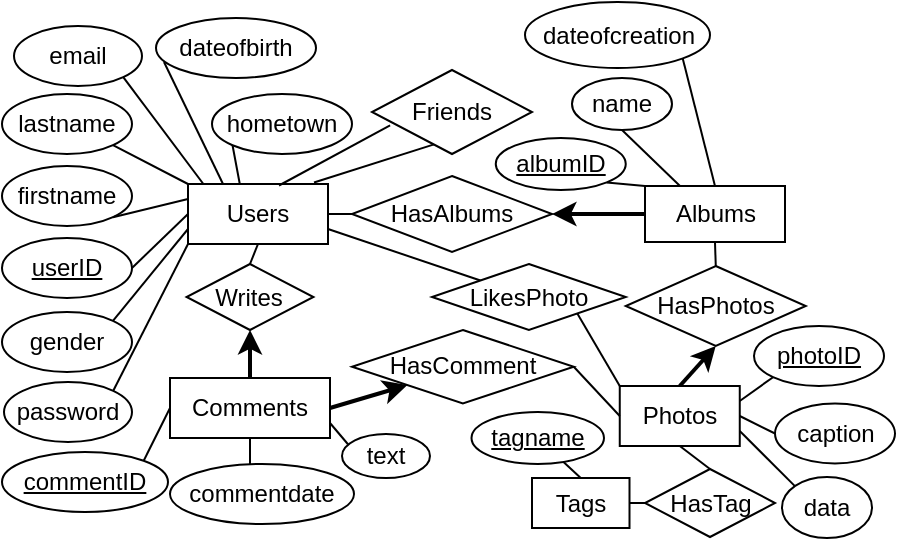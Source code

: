 <mxfile version="19.0.3" type="github">
  <diagram id="R2lEEEUBdFMjLlhIrx00" name="Page-1">
    <mxGraphModel dx="806" dy="538" grid="1" gridSize="10" guides="1" tooltips="1" connect="1" arrows="1" fold="1" page="1" pageScale="1" pageWidth="850" pageHeight="1100" math="0" shadow="0" extFonts="Permanent Marker^https://fonts.googleapis.com/css?family=Permanent+Marker">
      <root>
        <mxCell id="0" />
        <mxCell id="1" parent="0" />
        <mxCell id="bttaewJcuUnb8oC3wjJb-2" value="Users" style="whiteSpace=wrap;html=1;align=center;" parent="1" vertex="1">
          <mxGeometry x="123" y="121" width="70" height="30" as="geometry" />
        </mxCell>
        <mxCell id="bttaewJcuUnb8oC3wjJb-3" value="userID" style="ellipse;whiteSpace=wrap;html=1;align=center;fontStyle=4;" parent="1" vertex="1">
          <mxGeometry x="30" y="148" width="65" height="30" as="geometry" />
        </mxCell>
        <mxCell id="bttaewJcuUnb8oC3wjJb-4" value="firstname" style="ellipse;whiteSpace=wrap;html=1;align=center;" parent="1" vertex="1">
          <mxGeometry x="30" y="112" width="65" height="30" as="geometry" />
        </mxCell>
        <mxCell id="bttaewJcuUnb8oC3wjJb-11" value="lastname" style="ellipse;whiteSpace=wrap;html=1;align=center;" parent="1" vertex="1">
          <mxGeometry x="30" y="76" width="65" height="30" as="geometry" />
        </mxCell>
        <mxCell id="bttaewJcuUnb8oC3wjJb-12" value="email" style="ellipse;whiteSpace=wrap;html=1;align=center;" parent="1" vertex="1">
          <mxGeometry x="36" y="42" width="64" height="30" as="geometry" />
        </mxCell>
        <mxCell id="bttaewJcuUnb8oC3wjJb-15" value="dateofbirth" style="ellipse;whiteSpace=wrap;html=1;align=center;" parent="1" vertex="1">
          <mxGeometry x="107" y="38" width="80" height="30" as="geometry" />
        </mxCell>
        <mxCell id="bttaewJcuUnb8oC3wjJb-16" value="hometown" style="ellipse;whiteSpace=wrap;html=1;align=center;" parent="1" vertex="1">
          <mxGeometry x="135" y="76" width="70" height="30" as="geometry" />
        </mxCell>
        <mxCell id="bttaewJcuUnb8oC3wjJb-17" value="gender" style="ellipse;whiteSpace=wrap;html=1;align=center;" parent="1" vertex="1">
          <mxGeometry x="30" y="185" width="65" height="30" as="geometry" />
        </mxCell>
        <mxCell id="bttaewJcuUnb8oC3wjJb-18" value="password" style="ellipse;whiteSpace=wrap;html=1;align=center;" parent="1" vertex="1">
          <mxGeometry x="31" y="220" width="64" height="30" as="geometry" />
        </mxCell>
        <mxCell id="bttaewJcuUnb8oC3wjJb-19" value="" style="endArrow=none;html=1;rounded=0;exitX=1;exitY=0.5;exitDx=0;exitDy=0;entryX=0;entryY=0.5;entryDx=0;entryDy=0;" parent="1" source="bttaewJcuUnb8oC3wjJb-3" target="bttaewJcuUnb8oC3wjJb-2" edge="1">
          <mxGeometry relative="1" as="geometry">
            <mxPoint x="135" y="208" as="sourcePoint" />
            <mxPoint x="185" y="173" as="targetPoint" />
          </mxGeometry>
        </mxCell>
        <mxCell id="bttaewJcuUnb8oC3wjJb-22" value="" style="endArrow=none;html=1;rounded=0;strokeColor=default;exitX=0;exitY=1;exitDx=0;exitDy=0;entryX=0.37;entryY=0;entryDx=0;entryDy=0;entryPerimeter=0;" parent="1" source="bttaewJcuUnb8oC3wjJb-16" target="bttaewJcuUnb8oC3wjJb-2" edge="1">
          <mxGeometry relative="1" as="geometry">
            <mxPoint x="285" y="308" as="sourcePoint" />
            <mxPoint x="445" y="308" as="targetPoint" />
          </mxGeometry>
        </mxCell>
        <mxCell id="bttaewJcuUnb8oC3wjJb-23" value="" style="endArrow=none;html=1;rounded=0;strokeColor=default;exitX=0.05;exitY=0.733;exitDx=0;exitDy=0;entryX=0.25;entryY=0;entryDx=0;entryDy=0;exitPerimeter=0;" parent="1" source="bttaewJcuUnb8oC3wjJb-15" target="bttaewJcuUnb8oC3wjJb-2" edge="1">
          <mxGeometry relative="1" as="geometry">
            <mxPoint x="285" y="308" as="sourcePoint" />
            <mxPoint x="445" y="308" as="targetPoint" />
          </mxGeometry>
        </mxCell>
        <mxCell id="bttaewJcuUnb8oC3wjJb-24" value="" style="endArrow=none;html=1;rounded=0;strokeColor=default;exitX=1;exitY=1;exitDx=0;exitDy=0;entryX=0.11;entryY=0;entryDx=0;entryDy=0;entryPerimeter=0;" parent="1" source="bttaewJcuUnb8oC3wjJb-12" target="bttaewJcuUnb8oC3wjJb-2" edge="1">
          <mxGeometry relative="1" as="geometry">
            <mxPoint x="165" y="118" as="sourcePoint" />
            <mxPoint x="325" y="118" as="targetPoint" />
          </mxGeometry>
        </mxCell>
        <mxCell id="bttaewJcuUnb8oC3wjJb-25" value="" style="endArrow=none;html=1;rounded=0;strokeColor=default;exitX=1;exitY=1;exitDx=0;exitDy=0;entryX=0;entryY=0;entryDx=0;entryDy=0;" parent="1" source="bttaewJcuUnb8oC3wjJb-11" target="bttaewJcuUnb8oC3wjJb-2" edge="1">
          <mxGeometry relative="1" as="geometry">
            <mxPoint x="285" y="308" as="sourcePoint" />
            <mxPoint x="445" y="308" as="targetPoint" />
          </mxGeometry>
        </mxCell>
        <mxCell id="bttaewJcuUnb8oC3wjJb-26" value="" style="endArrow=none;html=1;rounded=0;strokeColor=default;exitX=1;exitY=1;exitDx=0;exitDy=0;entryX=0;entryY=0.25;entryDx=0;entryDy=0;" parent="1" source="bttaewJcuUnb8oC3wjJb-4" target="bttaewJcuUnb8oC3wjJb-2" edge="1">
          <mxGeometry relative="1" as="geometry">
            <mxPoint x="175" y="268" as="sourcePoint" />
            <mxPoint x="335" y="268" as="targetPoint" />
          </mxGeometry>
        </mxCell>
        <mxCell id="bttaewJcuUnb8oC3wjJb-28" value="" style="endArrow=none;html=1;rounded=0;strokeColor=default;exitX=1;exitY=0;exitDx=0;exitDy=0;entryX=0;entryY=1;entryDx=0;entryDy=0;" parent="1" source="bttaewJcuUnb8oC3wjJb-18" target="bttaewJcuUnb8oC3wjJb-2" edge="1">
          <mxGeometry relative="1" as="geometry">
            <mxPoint x="299" y="198" as="sourcePoint" />
            <mxPoint x="459" y="198" as="targetPoint" />
          </mxGeometry>
        </mxCell>
        <mxCell id="bttaewJcuUnb8oC3wjJb-29" value="" style="endArrow=none;html=1;rounded=0;strokeColor=default;exitX=1;exitY=0;exitDx=0;exitDy=0;entryX=0;entryY=0.75;entryDx=0;entryDy=0;" parent="1" source="bttaewJcuUnb8oC3wjJb-17" target="bttaewJcuUnb8oC3wjJb-2" edge="1">
          <mxGeometry relative="1" as="geometry">
            <mxPoint x="315" y="97" as="sourcePoint" />
            <mxPoint x="475" y="97" as="targetPoint" />
          </mxGeometry>
        </mxCell>
        <mxCell id="bttaewJcuUnb8oC3wjJb-30" value="HasAlbums" style="rhombus;whiteSpace=wrap;html=1;" parent="1" vertex="1">
          <mxGeometry x="205" y="117" width="100" height="38" as="geometry" />
        </mxCell>
        <mxCell id="bttaewJcuUnb8oC3wjJb-31" value="" style="endArrow=none;html=1;rounded=0;strokeColor=default;exitX=0.5;exitY=1;exitDx=0;exitDy=0;entryX=0.25;entryY=0;entryDx=0;entryDy=0;" parent="1" source="YIt-fGJrimNfhjcuC89_-7" target="bttaewJcuUnb8oC3wjJb-37" edge="1">
          <mxGeometry relative="1" as="geometry">
            <mxPoint x="535" y="105" as="sourcePoint" />
            <mxPoint x="695" y="105" as="targetPoint" />
          </mxGeometry>
        </mxCell>
        <mxCell id="bttaewJcuUnb8oC3wjJb-32" value="" style="endArrow=none;html=1;rounded=0;strokeColor=default;exitX=1;exitY=1;exitDx=0;exitDy=0;entryX=0;entryY=0;entryDx=0;entryDy=0;" parent="1" source="YIt-fGJrimNfhjcuC89_-5" target="bttaewJcuUnb8oC3wjJb-37" edge="1">
          <mxGeometry relative="1" as="geometry">
            <mxPoint x="285" y="308" as="sourcePoint" />
            <mxPoint x="445" y="308" as="targetPoint" />
          </mxGeometry>
        </mxCell>
        <mxCell id="bttaewJcuUnb8oC3wjJb-33" value="" style="endArrow=none;html=1;rounded=0;strokeColor=default;entryX=0.388;entryY=0.886;entryDx=0;entryDy=0;exitX=0.9;exitY=-0.025;exitDx=0;exitDy=0;exitPerimeter=0;entryPerimeter=0;" parent="1" source="bttaewJcuUnb8oC3wjJb-2" target="YIt-fGJrimNfhjcuC89_-1" edge="1">
          <mxGeometry relative="1" as="geometry">
            <mxPoint x="225" y="178" as="sourcePoint" />
            <mxPoint x="445" y="308" as="targetPoint" />
          </mxGeometry>
        </mxCell>
        <mxCell id="bttaewJcuUnb8oC3wjJb-34" value="" style="endArrow=none;html=1;rounded=0;strokeColor=default;exitX=0.65;exitY=0.025;exitDx=0;exitDy=0;exitPerimeter=0;entryX=0.113;entryY=0.659;entryDx=0;entryDy=0;entryPerimeter=0;" parent="1" source="bttaewJcuUnb8oC3wjJb-2" target="YIt-fGJrimNfhjcuC89_-1" edge="1">
          <mxGeometry relative="1" as="geometry">
            <mxPoint x="290" y="148" as="sourcePoint" />
            <mxPoint x="245" y="108" as="targetPoint" />
          </mxGeometry>
        </mxCell>
        <mxCell id="bttaewJcuUnb8oC3wjJb-36" value="" style="endArrow=none;html=1;rounded=0;strokeColor=default;exitX=1;exitY=0.5;exitDx=0;exitDy=0;entryX=0;entryY=0.5;entryDx=0;entryDy=0;" parent="1" source="bttaewJcuUnb8oC3wjJb-2" target="bttaewJcuUnb8oC3wjJb-30" edge="1">
          <mxGeometry relative="1" as="geometry">
            <mxPoint x="299" y="258" as="sourcePoint" />
            <mxPoint x="459" y="258" as="targetPoint" />
          </mxGeometry>
        </mxCell>
        <mxCell id="bttaewJcuUnb8oC3wjJb-37" value="Albums" style="whiteSpace=wrap;html=1;align=center;" parent="1" vertex="1">
          <mxGeometry x="351.5" y="122" width="70" height="28" as="geometry" />
        </mxCell>
        <mxCell id="YIt-fGJrimNfhjcuC89_-1" value="Friends" style="rhombus;whiteSpace=wrap;html=1;" parent="1" vertex="1">
          <mxGeometry x="215" y="64" width="80" height="42" as="geometry" />
        </mxCell>
        <mxCell id="YIt-fGJrimNfhjcuC89_-4" value="" style="endArrow=classic;html=1;rounded=0;entryX=1;entryY=0.5;entryDx=0;entryDy=0;exitX=0;exitY=0.5;exitDx=0;exitDy=0;strokeWidth=2;" parent="1" source="bttaewJcuUnb8oC3wjJb-37" target="bttaewJcuUnb8oC3wjJb-30" edge="1">
          <mxGeometry width="50" height="50" relative="1" as="geometry">
            <mxPoint x="335" y="228" as="sourcePoint" />
            <mxPoint x="385" y="178" as="targetPoint" />
          </mxGeometry>
        </mxCell>
        <mxCell id="YIt-fGJrimNfhjcuC89_-5" value="albumID" style="ellipse;whiteSpace=wrap;html=1;align=center;fontStyle=4;" parent="1" vertex="1">
          <mxGeometry x="276.88" y="98" width="65" height="26" as="geometry" />
        </mxCell>
        <mxCell id="YIt-fGJrimNfhjcuC89_-7" value="name" style="ellipse;whiteSpace=wrap;html=1;align=center;" parent="1" vertex="1">
          <mxGeometry x="315" y="68" width="50" height="26" as="geometry" />
        </mxCell>
        <mxCell id="YIt-fGJrimNfhjcuC89_-8" value="dateofcreation" style="ellipse;whiteSpace=wrap;html=1;align=center;" parent="1" vertex="1">
          <mxGeometry x="291.5" y="30" width="92.5" height="33" as="geometry" />
        </mxCell>
        <mxCell id="YIt-fGJrimNfhjcuC89_-9" value="" style="endArrow=none;html=1;rounded=0;strokeColor=default;exitX=1;exitY=1;exitDx=0;exitDy=0;entryX=0.5;entryY=0;entryDx=0;entryDy=0;" parent="1" source="YIt-fGJrimNfhjcuC89_-8" target="bttaewJcuUnb8oC3wjJb-37" edge="1">
          <mxGeometry relative="1" as="geometry">
            <mxPoint x="484.999" y="85.807" as="sourcePoint" />
            <mxPoint x="517.856" y="132.2" as="targetPoint" />
          </mxGeometry>
        </mxCell>
        <mxCell id="YIt-fGJrimNfhjcuC89_-10" value="HasPhotos" style="rhombus;whiteSpace=wrap;html=1;" parent="1" vertex="1">
          <mxGeometry x="341.88" y="162" width="90" height="40" as="geometry" />
        </mxCell>
        <mxCell id="YIt-fGJrimNfhjcuC89_-11" value="" style="endArrow=none;html=1;rounded=0;strokeWidth=1;exitX=1;exitY=0.25;exitDx=0;exitDy=0;entryX=0;entryY=1;entryDx=0;entryDy=0;" parent="1" source="YIt-fGJrimNfhjcuC89_-16" target="YIt-fGJrimNfhjcuC89_-17" edge="1">
          <mxGeometry relative="1" as="geometry">
            <mxPoint x="115" y="338" as="sourcePoint" />
            <mxPoint x="275" y="338" as="targetPoint" />
          </mxGeometry>
        </mxCell>
        <mxCell id="YIt-fGJrimNfhjcuC89_-12" value="" style="endArrow=none;html=1;rounded=0;strokeWidth=1;entryX=0;entryY=0;entryDx=0;entryDy=0;exitX=1;exitY=1;exitDx=0;exitDy=0;" parent="1" source="YIt-fGJrimNfhjcuC89_-20" target="YIt-fGJrimNfhjcuC89_-16" edge="1">
          <mxGeometry relative="1" as="geometry">
            <mxPoint x="335" y="218" as="sourcePoint" />
            <mxPoint x="395" y="288" as="targetPoint" />
          </mxGeometry>
        </mxCell>
        <mxCell id="YIt-fGJrimNfhjcuC89_-13" value="" style="endArrow=none;html=1;rounded=0;strokeWidth=1;exitX=1;exitY=0.75;exitDx=0;exitDy=0;entryX=0;entryY=0;entryDx=0;entryDy=0;" parent="1" source="bttaewJcuUnb8oC3wjJb-2" target="YIt-fGJrimNfhjcuC89_-20" edge="1">
          <mxGeometry relative="1" as="geometry">
            <mxPoint x="115" y="239.5" as="sourcePoint" />
            <mxPoint x="275" y="239.5" as="targetPoint" />
          </mxGeometry>
        </mxCell>
        <mxCell id="YIt-fGJrimNfhjcuC89_-14" value="" style="endArrow=none;html=1;rounded=0;strokeWidth=1;exitX=0.5;exitY=1;exitDx=0;exitDy=0;entryX=0.5;entryY=0;entryDx=0;entryDy=0;" parent="1" source="bttaewJcuUnb8oC3wjJb-37" target="YIt-fGJrimNfhjcuC89_-10" edge="1">
          <mxGeometry relative="1" as="geometry">
            <mxPoint x="485" y="185" as="sourcePoint" />
            <mxPoint x="645" y="185" as="targetPoint" />
          </mxGeometry>
        </mxCell>
        <mxCell id="YIt-fGJrimNfhjcuC89_-15" value="" style="endArrow=classic;html=1;rounded=0;entryX=0.5;entryY=1;entryDx=0;entryDy=0;strokeWidth=2;exitX=0.5;exitY=0;exitDx=0;exitDy=0;" parent="1" source="YIt-fGJrimNfhjcuC89_-16" target="YIt-fGJrimNfhjcuC89_-10" edge="1">
          <mxGeometry width="50" height="50" relative="1" as="geometry">
            <mxPoint x="465" y="308" as="sourcePoint" />
            <mxPoint x="415" y="313" as="targetPoint" />
          </mxGeometry>
        </mxCell>
        <mxCell id="YIt-fGJrimNfhjcuC89_-16" value="Photos" style="whiteSpace=wrap;html=1;align=center;" parent="1" vertex="1">
          <mxGeometry x="338.88" y="222" width="60" height="30" as="geometry" />
        </mxCell>
        <mxCell id="YIt-fGJrimNfhjcuC89_-17" value="photoID" style="ellipse;whiteSpace=wrap;html=1;align=center;fontStyle=4;" parent="1" vertex="1">
          <mxGeometry x="406" y="192" width="65" height="30" as="geometry" />
        </mxCell>
        <mxCell id="YIt-fGJrimNfhjcuC89_-18" value="caption" style="ellipse;whiteSpace=wrap;html=1;align=center;" parent="1" vertex="1">
          <mxGeometry x="416.5" y="230.75" width="60" height="30" as="geometry" />
        </mxCell>
        <mxCell id="YIt-fGJrimNfhjcuC89_-19" value="data" style="ellipse;whiteSpace=wrap;html=1;align=center;" parent="1" vertex="1">
          <mxGeometry x="420" y="267.5" width="45" height="30.5" as="geometry" />
        </mxCell>
        <mxCell id="YIt-fGJrimNfhjcuC89_-20" value="LikesPhoto" style="rhombus;whiteSpace=wrap;html=1;" parent="1" vertex="1">
          <mxGeometry x="245" y="161" width="96.88" height="33" as="geometry" />
        </mxCell>
        <mxCell id="YIt-fGJrimNfhjcuC89_-24" value="HasTag" style="rhombus;whiteSpace=wrap;html=1;" parent="1" vertex="1">
          <mxGeometry x="351.5" y="263.5" width="65" height="34" as="geometry" />
        </mxCell>
        <mxCell id="YIt-fGJrimNfhjcuC89_-26" value="" style="endArrow=none;html=1;rounded=0;strokeWidth=1;exitX=1;exitY=0.5;exitDx=0;exitDy=0;entryX=0;entryY=0.5;entryDx=0;entryDy=0;" parent="1" source="YIt-fGJrimNfhjcuC89_-16" target="YIt-fGJrimNfhjcuC89_-18" edge="1">
          <mxGeometry relative="1" as="geometry">
            <mxPoint x="425" y="256.75" as="sourcePoint" />
            <mxPoint x="445" y="240" as="targetPoint" />
          </mxGeometry>
        </mxCell>
        <mxCell id="YIt-fGJrimNfhjcuC89_-27" value="" style="endArrow=none;html=1;rounded=0;strokeWidth=1;exitX=1;exitY=0.75;exitDx=0;exitDy=0;entryX=0;entryY=0;entryDx=0;entryDy=0;" parent="1" source="YIt-fGJrimNfhjcuC89_-16" target="YIt-fGJrimNfhjcuC89_-19" edge="1">
          <mxGeometry relative="1" as="geometry">
            <mxPoint x="425" y="265.5" as="sourcePoint" />
            <mxPoint x="447.5" y="278" as="targetPoint" />
          </mxGeometry>
        </mxCell>
        <mxCell id="YIt-fGJrimNfhjcuC89_-28" value="" style="endArrow=none;html=1;rounded=0;strokeWidth=1;exitX=0.5;exitY=1;exitDx=0;exitDy=0;entryX=0.5;entryY=0;entryDx=0;entryDy=0;" parent="1" source="YIt-fGJrimNfhjcuC89_-16" target="YIt-fGJrimNfhjcuC89_-24" edge="1">
          <mxGeometry relative="1" as="geometry">
            <mxPoint x="425" y="274.25" as="sourcePoint" />
            <mxPoint x="438.787" y="287.393" as="targetPoint" />
          </mxGeometry>
        </mxCell>
        <mxCell id="YIt-fGJrimNfhjcuC89_-30" value="" style="endArrow=none;html=1;rounded=0;strokeWidth=1;exitX=0;exitY=0.5;exitDx=0;exitDy=0;entryX=1;entryY=0.5;entryDx=0;entryDy=0;" parent="1" source="YIt-fGJrimNfhjcuC89_-24" target="YIt-fGJrimNfhjcuC89_-31" edge="1">
          <mxGeometry relative="1" as="geometry">
            <mxPoint x="395" y="338" as="sourcePoint" />
            <mxPoint x="325" y="308" as="targetPoint" />
          </mxGeometry>
        </mxCell>
        <mxCell id="YIt-fGJrimNfhjcuC89_-31" value="Tags" style="whiteSpace=wrap;html=1;align=center;" parent="1" vertex="1">
          <mxGeometry x="295" y="268" width="48.75" height="25" as="geometry" />
        </mxCell>
        <mxCell id="YIt-fGJrimNfhjcuC89_-33" value="tagname" style="ellipse;whiteSpace=wrap;html=1;align=center;fontStyle=4;" parent="1" vertex="1">
          <mxGeometry x="264.75" y="235" width="66.25" height="26" as="geometry" />
        </mxCell>
        <mxCell id="YIt-fGJrimNfhjcuC89_-34" value="" style="endArrow=none;html=1;rounded=0;strokeWidth=1;exitX=0.5;exitY=0;exitDx=0;exitDy=0;" parent="1" source="YIt-fGJrimNfhjcuC89_-31" target="YIt-fGJrimNfhjcuC89_-33" edge="1">
          <mxGeometry relative="1" as="geometry">
            <mxPoint x="309" y="278" as="sourcePoint" />
            <mxPoint x="362.5" y="263" as="targetPoint" />
          </mxGeometry>
        </mxCell>
        <mxCell id="YIt-fGJrimNfhjcuC89_-35" value="Comments" style="whiteSpace=wrap;html=1;align=center;" parent="1" vertex="1">
          <mxGeometry x="114" y="218" width="80" height="30" as="geometry" />
        </mxCell>
        <mxCell id="YIt-fGJrimNfhjcuC89_-37" value="commentID" style="ellipse;whiteSpace=wrap;html=1;align=center;fontStyle=4;" parent="1" vertex="1">
          <mxGeometry x="30" y="255" width="83" height="30" as="geometry" />
        </mxCell>
        <mxCell id="YIt-fGJrimNfhjcuC89_-39" value="text" style="ellipse;whiteSpace=wrap;html=1;align=center;" parent="1" vertex="1">
          <mxGeometry x="200" y="246" width="44" height="22" as="geometry" />
        </mxCell>
        <mxCell id="YIt-fGJrimNfhjcuC89_-40" value="commentdate" style="ellipse;whiteSpace=wrap;html=1;align=center;" parent="1" vertex="1">
          <mxGeometry x="114" y="261" width="92" height="30" as="geometry" />
        </mxCell>
        <mxCell id="YIt-fGJrimNfhjcuC89_-42" value="Writes" style="rhombus;whiteSpace=wrap;html=1;" parent="1" vertex="1">
          <mxGeometry x="122.28" y="161" width="63.44" height="33" as="geometry" />
        </mxCell>
        <mxCell id="YIt-fGJrimNfhjcuC89_-43" value="HasComment" style="rhombus;whiteSpace=wrap;html=1;" parent="1" vertex="1">
          <mxGeometry x="205" y="194" width="110.88" height="36.75" as="geometry" />
        </mxCell>
        <mxCell id="YIt-fGJrimNfhjcuC89_-44" value="" style="endArrow=none;html=1;rounded=0;strokeWidth=1;exitX=0.5;exitY=1;exitDx=0;exitDy=0;entryX=0.5;entryY=0;entryDx=0;entryDy=0;" parent="1" source="bttaewJcuUnb8oC3wjJb-2" target="YIt-fGJrimNfhjcuC89_-42" edge="1">
          <mxGeometry relative="1" as="geometry">
            <mxPoint x="203" y="163.5" as="sourcePoint" />
            <mxPoint x="279.22" y="179.25" as="targetPoint" />
          </mxGeometry>
        </mxCell>
        <mxCell id="YIt-fGJrimNfhjcuC89_-45" value="" style="endArrow=none;html=1;rounded=0;strokeWidth=1;exitX=1;exitY=0.5;exitDx=0;exitDy=0;entryX=0;entryY=0.5;entryDx=0;entryDy=0;" parent="1" source="YIt-fGJrimNfhjcuC89_-43" target="YIt-fGJrimNfhjcuC89_-16" edge="1">
          <mxGeometry relative="1" as="geometry">
            <mxPoint x="168" y="171" as="sourcePoint" />
            <mxPoint x="177.28" y="188" as="targetPoint" />
          </mxGeometry>
        </mxCell>
        <mxCell id="YIt-fGJrimNfhjcuC89_-46" value="" style="endArrow=classic;html=1;rounded=0;entryX=0.5;entryY=1;entryDx=0;entryDy=0;strokeWidth=2;exitX=0.5;exitY=0;exitDx=0;exitDy=0;" parent="1" source="YIt-fGJrimNfhjcuC89_-35" target="YIt-fGJrimNfhjcuC89_-42" edge="1">
          <mxGeometry width="50" height="50" relative="1" as="geometry">
            <mxPoint x="175.0" y="245" as="sourcePoint" />
            <mxPoint x="175.0" y="215" as="targetPoint" />
          </mxGeometry>
        </mxCell>
        <mxCell id="YIt-fGJrimNfhjcuC89_-47" value="" style="endArrow=classic;html=1;rounded=0;strokeWidth=2;exitX=1;exitY=0.5;exitDx=0;exitDy=0;entryX=0;entryY=1;entryDx=0;entryDy=0;" parent="1" source="YIt-fGJrimNfhjcuC89_-35" target="YIt-fGJrimNfhjcuC89_-43" edge="1">
          <mxGeometry width="50" height="50" relative="1" as="geometry">
            <mxPoint x="185.0" y="255" as="sourcePoint" />
            <mxPoint x="185.0" y="225" as="targetPoint" />
          </mxGeometry>
        </mxCell>
        <mxCell id="YIt-fGJrimNfhjcuC89_-50" value="" style="endArrow=none;html=1;rounded=0;strokeWidth=1;exitX=0;exitY=0.5;exitDx=0;exitDy=0;entryX=1;entryY=0;entryDx=0;entryDy=0;" parent="1" source="YIt-fGJrimNfhjcuC89_-35" target="YIt-fGJrimNfhjcuC89_-37" edge="1">
          <mxGeometry relative="1" as="geometry">
            <mxPoint x="125" y="298" as="sourcePoint" />
            <mxPoint x="115" y="278" as="targetPoint" />
          </mxGeometry>
        </mxCell>
        <mxCell id="YIt-fGJrimNfhjcuC89_-51" value="" style="endArrow=none;html=1;rounded=0;strokeWidth=1;exitX=1;exitY=0.75;exitDx=0;exitDy=0;entryX=0.068;entryY=0.233;entryDx=0;entryDy=0;entryPerimeter=0;" parent="1" source="YIt-fGJrimNfhjcuC89_-35" target="YIt-fGJrimNfhjcuC89_-39" edge="1">
          <mxGeometry relative="1" as="geometry">
            <mxPoint x="125" y="298" as="sourcePoint" />
            <mxPoint x="285" y="298" as="targetPoint" />
          </mxGeometry>
        </mxCell>
        <mxCell id="YIt-fGJrimNfhjcuC89_-52" value="" style="endArrow=none;html=1;rounded=0;strokeWidth=1;exitX=0.5;exitY=1;exitDx=0;exitDy=0;entryX=0.435;entryY=0;entryDx=0;entryDy=0;entryPerimeter=0;" parent="1" source="YIt-fGJrimNfhjcuC89_-35" target="YIt-fGJrimNfhjcuC89_-40" edge="1">
          <mxGeometry relative="1" as="geometry">
            <mxPoint x="125" y="298" as="sourcePoint" />
            <mxPoint x="285" y="298" as="targetPoint" />
          </mxGeometry>
        </mxCell>
      </root>
    </mxGraphModel>
  </diagram>
</mxfile>
